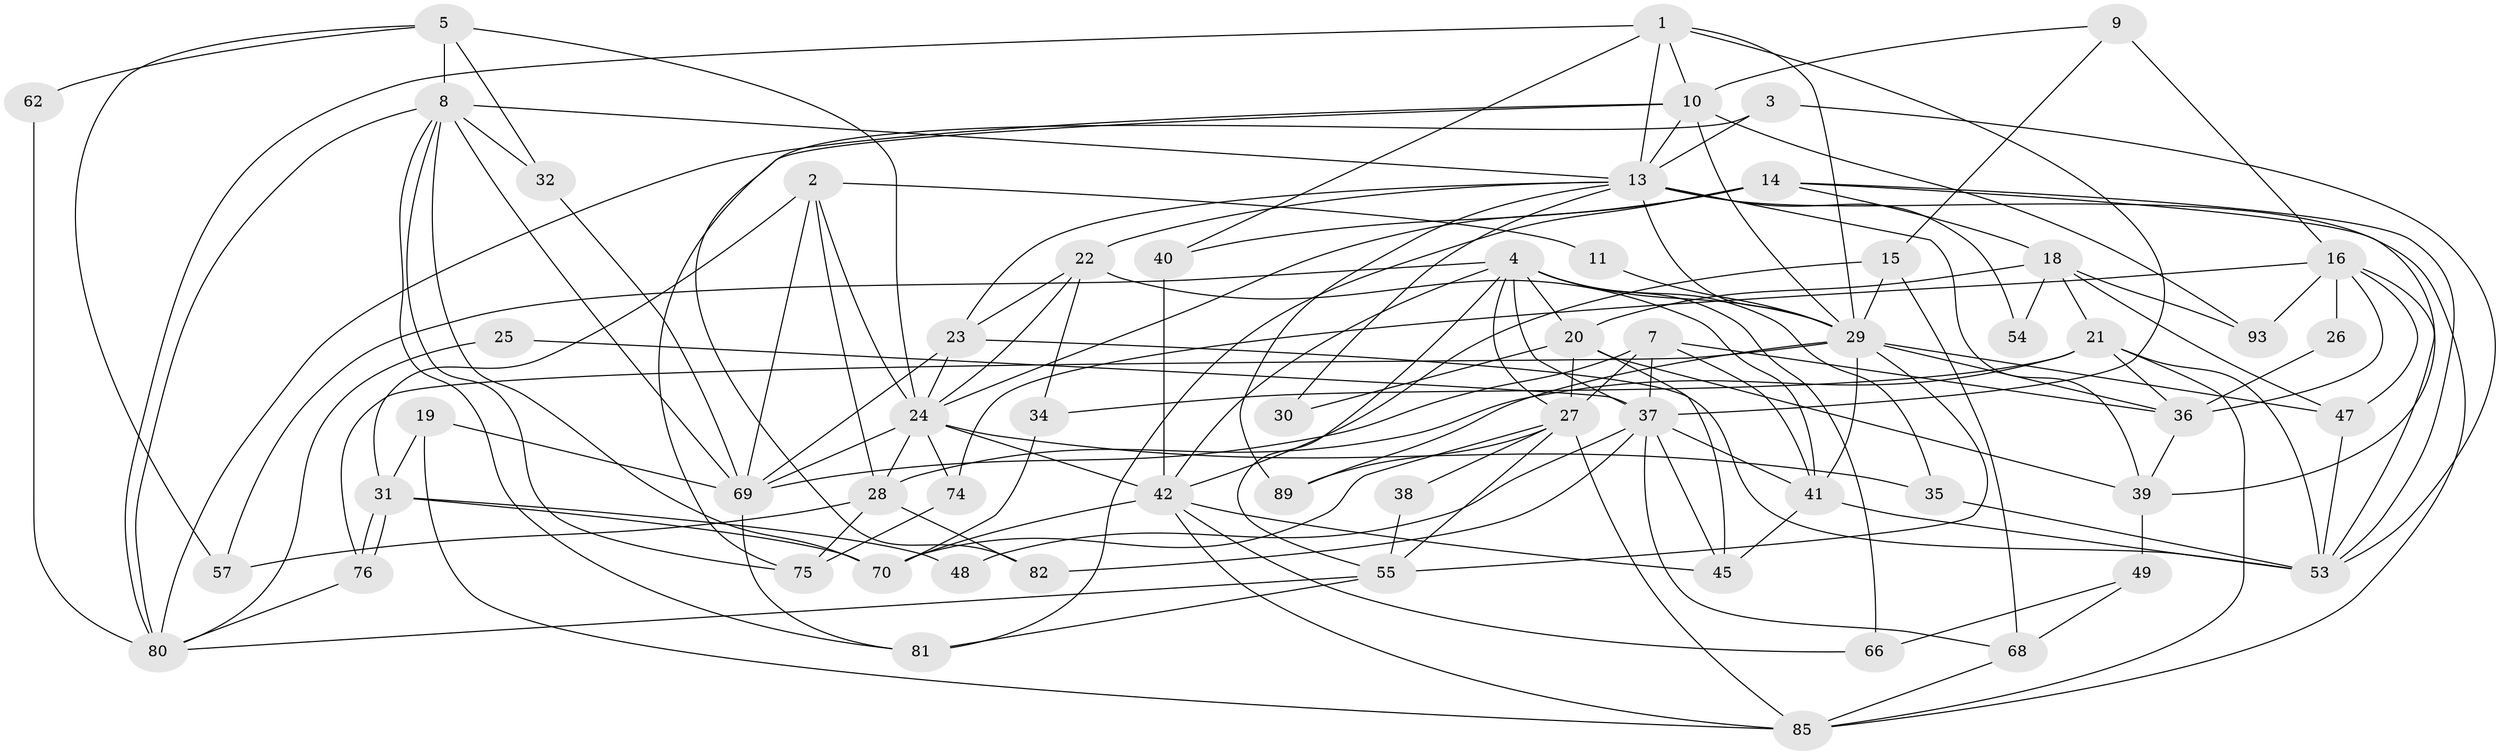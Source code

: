 // Generated by graph-tools (version 1.1) at 2025/24/03/03/25 07:24:04]
// undirected, 60 vertices, 150 edges
graph export_dot {
graph [start="1"]
  node [color=gray90,style=filled];
  1 [super="+6"];
  2;
  3 [super="+43"];
  4 [super="+12"];
  5 [super="+77"];
  7;
  8 [super="+91"];
  9;
  10 [super="+65"];
  11;
  13 [super="+60"];
  14 [super="+50"];
  15;
  16 [super="+17"];
  18 [super="+44"];
  19 [super="+59"];
  20 [super="+72"];
  21 [super="+79"];
  22 [super="+58"];
  23 [super="+86"];
  24 [super="+71"];
  25;
  26;
  27 [super="+83"];
  28 [super="+33"];
  29 [super="+63"];
  30;
  31 [super="+52"];
  32;
  34;
  35;
  36 [super="+51"];
  37 [super="+61"];
  38;
  39 [super="+46"];
  40;
  41 [super="+73"];
  42 [super="+67"];
  45;
  47;
  48;
  49 [super="+56"];
  53 [super="+88"];
  54;
  55 [super="+64"];
  57;
  62;
  66;
  68;
  69 [super="+90"];
  70;
  74 [super="+78"];
  75;
  76;
  80 [super="+84"];
  81 [super="+87"];
  82;
  85 [super="+92"];
  89;
  93;
  1 -- 40;
  1 -- 29;
  1 -- 37;
  1 -- 10;
  1 -- 13;
  1 -- 80;
  2 -- 28;
  2 -- 11;
  2 -- 24;
  2 -- 31;
  2 -- 69;
  3 -- 75;
  3 -- 53;
  3 -- 13;
  4 -- 20;
  4 -- 27;
  4 -- 66;
  4 -- 37;
  4 -- 35;
  4 -- 55;
  4 -- 57;
  4 -- 29;
  4 -- 42;
  5 -- 57;
  5 -- 24;
  5 -- 8;
  5 -- 32;
  5 -- 62;
  7 -- 27;
  7 -- 41;
  7 -- 69 [weight=2];
  7 -- 37;
  7 -- 36;
  8 -- 13;
  8 -- 70;
  8 -- 32;
  8 -- 69;
  8 -- 75;
  8 -- 81;
  8 -- 80;
  9 -- 10;
  9 -- 16;
  9 -- 15;
  10 -- 82;
  10 -- 93;
  10 -- 29;
  10 -- 13;
  10 -- 80;
  11 -- 29;
  13 -- 29;
  13 -- 39;
  13 -- 54;
  13 -- 89;
  13 -- 22;
  13 -- 23;
  13 -- 30;
  13 -- 85;
  14 -- 53;
  14 -- 18 [weight=2];
  14 -- 40;
  14 -- 81;
  14 -- 24;
  14 -- 39;
  15 -- 29;
  15 -- 42;
  15 -- 68;
  16 -- 47;
  16 -- 93;
  16 -- 26;
  16 -- 74;
  16 -- 53;
  16 -- 36;
  18 -- 21;
  18 -- 20;
  18 -- 47;
  18 -- 54;
  18 -- 93;
  19 -- 31;
  19 -- 69;
  19 -- 85;
  20 -- 30;
  20 -- 27;
  20 -- 45;
  20 -- 39;
  21 -- 85;
  21 -- 36 [weight=2];
  21 -- 34;
  21 -- 28;
  21 -- 53;
  22 -- 24;
  22 -- 41;
  22 -- 23;
  22 -- 34;
  23 -- 24;
  23 -- 53;
  23 -- 69;
  24 -- 42;
  24 -- 35;
  24 -- 74;
  24 -- 28;
  24 -- 69;
  25 -- 80;
  25 -- 37;
  26 -- 36;
  27 -- 70;
  27 -- 89;
  27 -- 38;
  27 -- 55;
  27 -- 85;
  28 -- 82;
  28 -- 75;
  28 -- 57;
  29 -- 47;
  29 -- 76;
  29 -- 55;
  29 -- 36;
  29 -- 41;
  29 -- 89;
  31 -- 76;
  31 -- 76;
  31 -- 48;
  31 -- 70;
  32 -- 69;
  34 -- 70;
  35 -- 53;
  36 -- 39;
  37 -- 45;
  37 -- 68;
  37 -- 48;
  37 -- 82;
  37 -- 41;
  38 -- 55;
  39 -- 49;
  40 -- 42;
  41 -- 45;
  41 -- 53;
  42 -- 45;
  42 -- 85;
  42 -- 66;
  42 -- 70;
  47 -- 53;
  49 -- 66;
  49 -- 68;
  55 -- 80;
  55 -- 81;
  62 -- 80;
  68 -- 85;
  69 -- 81;
  74 -- 75;
  76 -- 80;
}
